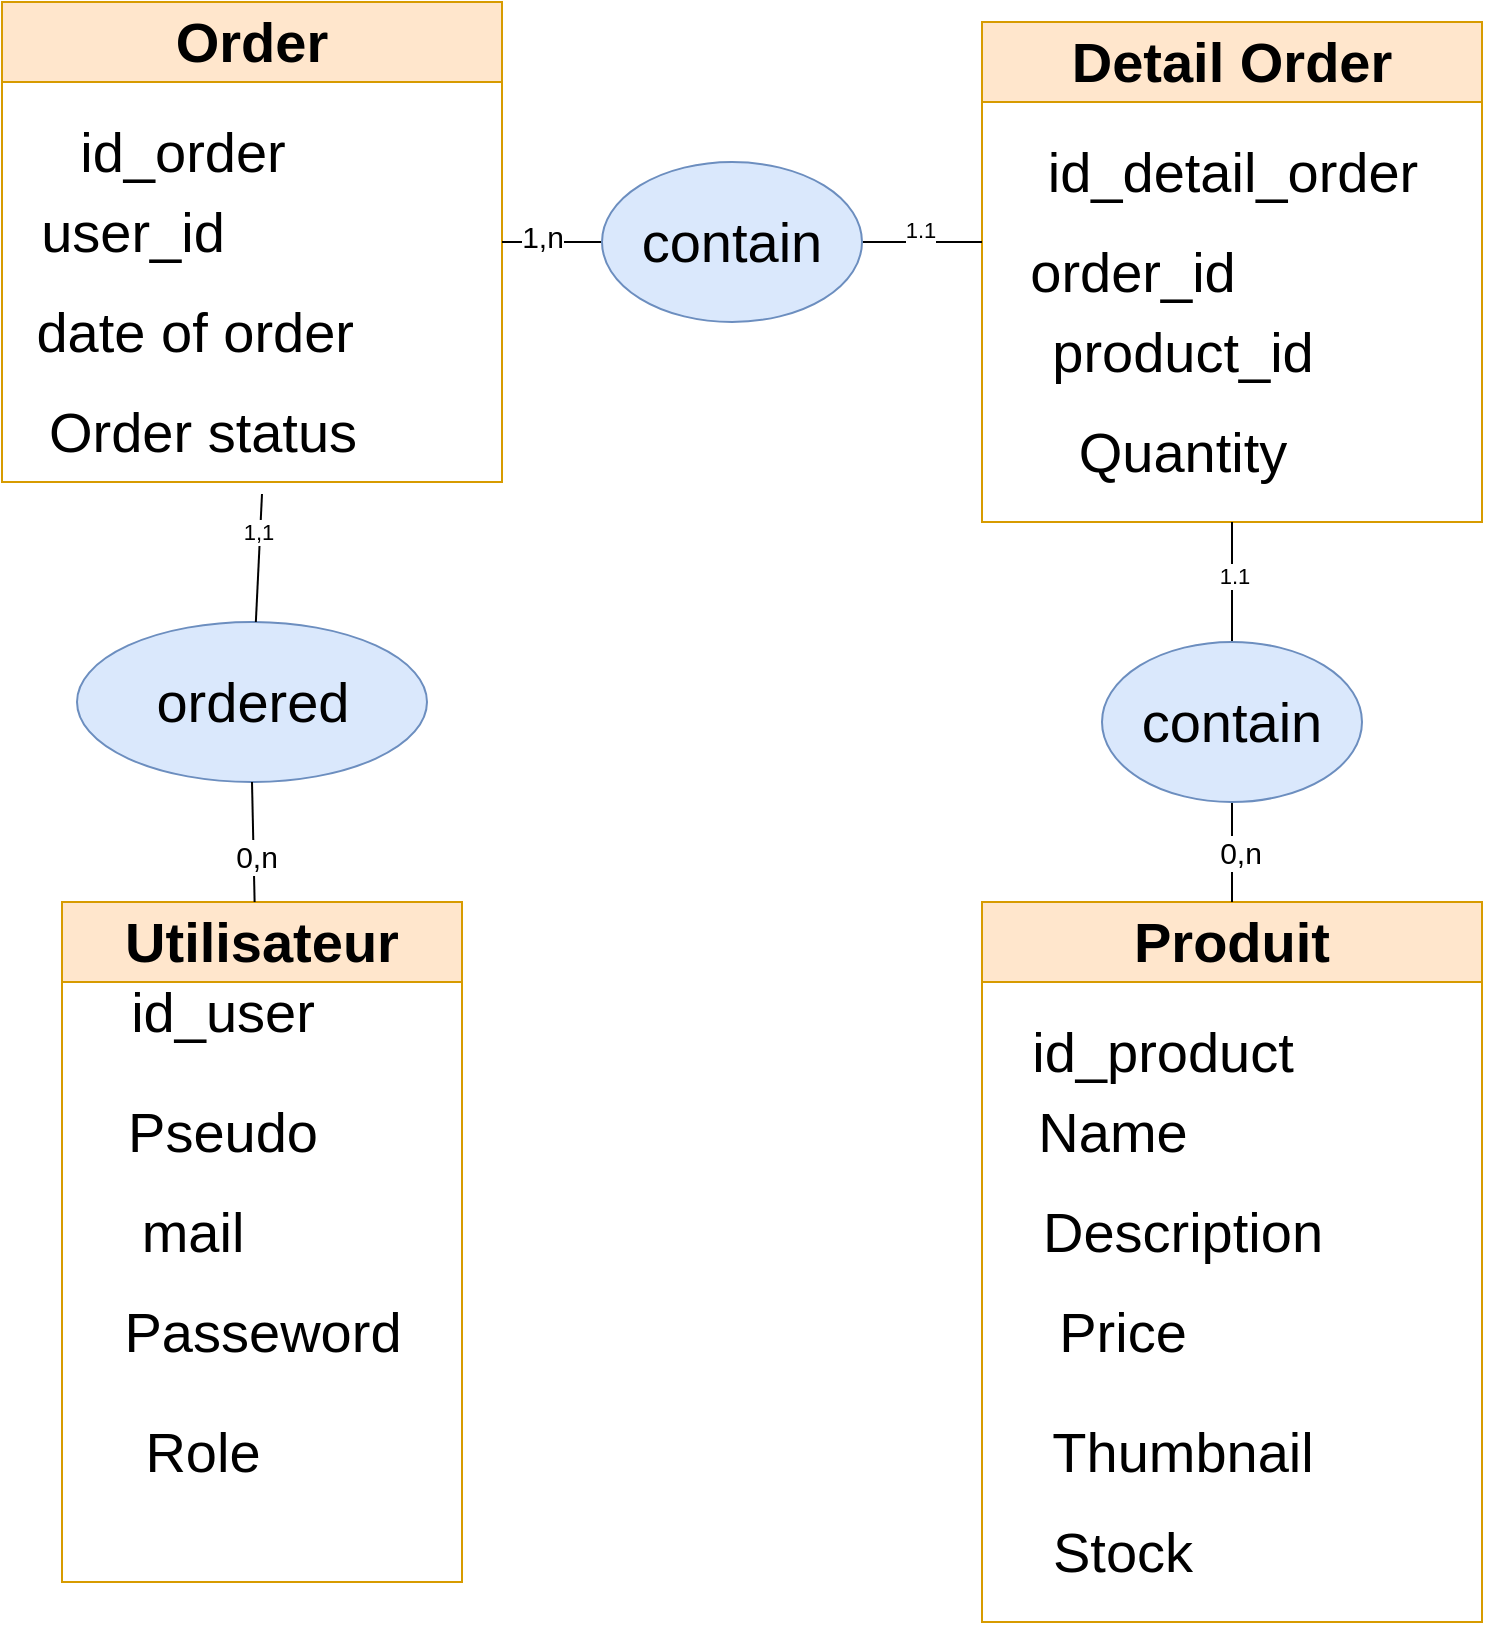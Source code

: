 <mxfile version="22.0.4" type="github">
  <diagram name="Page-1" id="r0-WqExdtS5ZCbGD1Gwn">
    <mxGraphModel dx="1434" dy="1919" grid="1" gridSize="10" guides="1" tooltips="1" connect="1" arrows="1" fold="1" page="1" pageScale="1" pageWidth="827" pageHeight="1169" math="0" shadow="0">
      <root>
        <mxCell id="0" />
        <mxCell id="1" parent="0" />
        <mxCell id="hgrAGrMgJBVK0adbvTiH-1" value="&lt;font style=&quot;font-size: 28px;&quot;&gt;Utilisateur&lt;/font&gt;" style="swimlane;whiteSpace=wrap;html=1;fillColor=#ffe6cc;strokeColor=#d79b00;fontSize=17;startSize=40;" vertex="1" parent="1">
          <mxGeometry x="330" y="-430" width="200" height="340" as="geometry">
            <mxRectangle x="330" y="-430" width="180" height="50" as="alternateBounds" />
          </mxGeometry>
        </mxCell>
        <mxCell id="hgrAGrMgJBVK0adbvTiH-2" value="Pseudo" style="text;html=1;align=center;verticalAlign=middle;resizable=0;points=[];autosize=1;strokeColor=none;fillColor=none;fontSize=28;" vertex="1" parent="hgrAGrMgJBVK0adbvTiH-1">
          <mxGeometry x="20" y="90" width="120" height="50" as="geometry" />
        </mxCell>
        <mxCell id="hgrAGrMgJBVK0adbvTiH-3" value="mail" style="text;html=1;align=center;verticalAlign=middle;resizable=0;points=[];autosize=1;strokeColor=none;fillColor=none;fontSize=28;" vertex="1" parent="hgrAGrMgJBVK0adbvTiH-1">
          <mxGeometry x="30" y="140" width="70" height="50" as="geometry" />
        </mxCell>
        <mxCell id="hgrAGrMgJBVK0adbvTiH-4" value="id_user" style="text;html=1;align=center;verticalAlign=middle;resizable=0;points=[];autosize=1;strokeColor=none;fillColor=none;fontSize=28;" vertex="1" parent="hgrAGrMgJBVK0adbvTiH-1">
          <mxGeometry x="20" y="30" width="120" height="50" as="geometry" />
        </mxCell>
        <mxCell id="hgrAGrMgJBVK0adbvTiH-6" value="Passeword" style="text;html=1;align=center;verticalAlign=middle;resizable=0;points=[];autosize=1;strokeColor=none;fillColor=none;fontSize=28;" vertex="1" parent="hgrAGrMgJBVK0adbvTiH-1">
          <mxGeometry x="20" y="190" width="160" height="50" as="geometry" />
        </mxCell>
        <mxCell id="hgrAGrMgJBVK0adbvTiH-7" value="Role" style="text;html=1;align=center;verticalAlign=middle;resizable=0;points=[];autosize=1;strokeColor=none;fillColor=none;fontSize=28;" vertex="1" parent="hgrAGrMgJBVK0adbvTiH-1">
          <mxGeometry x="30" y="250" width="80" height="50" as="geometry" />
        </mxCell>
        <mxCell id="hgrAGrMgJBVK0adbvTiH-8" value="&lt;span style=&quot;font-size: 28px;&quot;&gt;Produit&lt;/span&gt;" style="swimlane;whiteSpace=wrap;html=1;fillColor=#ffe6cc;strokeColor=#d79b00;fontSize=17;startSize=40;" vertex="1" parent="1">
          <mxGeometry x="790" y="-430" width="250" height="360" as="geometry">
            <mxRectangle x="330" y="-430" width="180" height="50" as="alternateBounds" />
          </mxGeometry>
        </mxCell>
        <mxCell id="hgrAGrMgJBVK0adbvTiH-9" value="Name" style="text;html=1;align=center;verticalAlign=middle;resizable=0;points=[];autosize=1;strokeColor=none;fillColor=none;fontSize=28;" vertex="1" parent="hgrAGrMgJBVK0adbvTiH-8">
          <mxGeometry x="15" y="90" width="100" height="50" as="geometry" />
        </mxCell>
        <mxCell id="hgrAGrMgJBVK0adbvTiH-10" value="Description" style="text;html=1;align=center;verticalAlign=middle;resizable=0;points=[];autosize=1;strokeColor=none;fillColor=none;fontSize=28;" vertex="1" parent="hgrAGrMgJBVK0adbvTiH-8">
          <mxGeometry x="20" y="140" width="160" height="50" as="geometry" />
        </mxCell>
        <mxCell id="hgrAGrMgJBVK0adbvTiH-11" value="id_product" style="text;html=1;align=center;verticalAlign=middle;resizable=0;points=[];autosize=1;strokeColor=none;fillColor=none;fontSize=28;" vertex="1" parent="hgrAGrMgJBVK0adbvTiH-8">
          <mxGeometry x="15" y="50" width="150" height="50" as="geometry" />
        </mxCell>
        <mxCell id="hgrAGrMgJBVK0adbvTiH-12" value="Price" style="text;html=1;align=center;verticalAlign=middle;resizable=0;points=[];autosize=1;strokeColor=none;fillColor=none;fontSize=28;" vertex="1" parent="hgrAGrMgJBVK0adbvTiH-8">
          <mxGeometry x="25" y="190" width="90" height="50" as="geometry" />
        </mxCell>
        <mxCell id="hgrAGrMgJBVK0adbvTiH-13" value="Thumbnail" style="text;html=1;align=center;verticalAlign=middle;resizable=0;points=[];autosize=1;strokeColor=none;fillColor=none;fontSize=28;" vertex="1" parent="hgrAGrMgJBVK0adbvTiH-8">
          <mxGeometry x="25" y="250" width="150" height="50" as="geometry" />
        </mxCell>
        <mxCell id="hgrAGrMgJBVK0adbvTiH-14" value="Stock" style="text;html=1;align=center;verticalAlign=middle;resizable=0;points=[];autosize=1;strokeColor=none;fillColor=none;fontSize=28;" vertex="1" parent="hgrAGrMgJBVK0adbvTiH-8">
          <mxGeometry x="25" y="300" width="90" height="50" as="geometry" />
        </mxCell>
        <mxCell id="hgrAGrMgJBVK0adbvTiH-34" style="edgeStyle=orthogonalEdgeStyle;rounded=0;orthogonalLoop=1;jettySize=auto;html=1;exitX=1;exitY=0.5;exitDx=0;exitDy=0;strokeColor=none;" edge="1" parent="1" source="hgrAGrMgJBVK0adbvTiH-15">
          <mxGeometry relative="1" as="geometry">
            <mxPoint x="650" y="-750" as="targetPoint" />
          </mxGeometry>
        </mxCell>
        <mxCell id="hgrAGrMgJBVK0adbvTiH-15" value="&lt;span style=&quot;font-size: 28px;&quot;&gt;Order&lt;/span&gt;" style="swimlane;whiteSpace=wrap;html=1;fillColor=#ffe6cc;strokeColor=#d79b00;fontSize=17;startSize=40;" vertex="1" parent="1">
          <mxGeometry x="300" y="-880" width="250" height="240" as="geometry">
            <mxRectangle x="330" y="-430" width="180" height="50" as="alternateBounds" />
          </mxGeometry>
        </mxCell>
        <mxCell id="hgrAGrMgJBVK0adbvTiH-16" value="user_id" style="text;html=1;align=center;verticalAlign=middle;resizable=0;points=[];autosize=1;strokeColor=none;fillColor=none;fontSize=28;" vertex="1" parent="hgrAGrMgJBVK0adbvTiH-15">
          <mxGeometry x="5" y="90" width="120" height="50" as="geometry" />
        </mxCell>
        <mxCell id="hgrAGrMgJBVK0adbvTiH-17" value="date of&amp;nbsp;order&amp;nbsp;" style="text;html=1;align=center;verticalAlign=middle;resizable=0;points=[];autosize=1;strokeColor=none;fillColor=none;fontSize=28;" vertex="1" parent="hgrAGrMgJBVK0adbvTiH-15">
          <mxGeometry x="5" y="140" width="190" height="50" as="geometry" />
        </mxCell>
        <mxCell id="hgrAGrMgJBVK0adbvTiH-18" value="id_order" style="text;html=1;align=center;verticalAlign=middle;resizable=0;points=[];autosize=1;strokeColor=none;fillColor=none;fontSize=28;" vertex="1" parent="hgrAGrMgJBVK0adbvTiH-15">
          <mxGeometry x="25" y="50" width="130" height="50" as="geometry" />
        </mxCell>
        <mxCell id="hgrAGrMgJBVK0adbvTiH-22" value="Order status" style="text;html=1;align=center;verticalAlign=middle;resizable=0;points=[];autosize=1;strokeColor=none;fillColor=none;fontSize=28;" vertex="1" parent="hgrAGrMgJBVK0adbvTiH-15">
          <mxGeometry x="10" y="190" width="180" height="50" as="geometry" />
        </mxCell>
        <mxCell id="hgrAGrMgJBVK0adbvTiH-23" value="&lt;span style=&quot;font-size: 28px;&quot;&gt;Detail Order&lt;/span&gt;" style="swimlane;whiteSpace=wrap;html=1;fillColor=#ffe6cc;strokeColor=#d79b00;fontSize=17;startSize=40;" vertex="1" parent="1">
          <mxGeometry x="790" y="-870" width="250" height="250" as="geometry">
            <mxRectangle x="330" y="-430" width="180" height="50" as="alternateBounds" />
          </mxGeometry>
        </mxCell>
        <mxCell id="hgrAGrMgJBVK0adbvTiH-25" value="product_id" style="text;html=1;align=center;verticalAlign=middle;resizable=0;points=[];autosize=1;strokeColor=none;fillColor=none;fontSize=28;" vertex="1" parent="hgrAGrMgJBVK0adbvTiH-23">
          <mxGeometry x="25" y="140" width="150" height="50" as="geometry" />
        </mxCell>
        <mxCell id="hgrAGrMgJBVK0adbvTiH-26" value="order_id" style="text;html=1;align=center;verticalAlign=middle;resizable=0;points=[];autosize=1;strokeColor=none;fillColor=none;fontSize=28;" vertex="1" parent="hgrAGrMgJBVK0adbvTiH-23">
          <mxGeometry x="10" y="100" width="130" height="50" as="geometry" />
        </mxCell>
        <mxCell id="hgrAGrMgJBVK0adbvTiH-27" value="Quantity" style="text;html=1;align=center;verticalAlign=middle;resizable=0;points=[];autosize=1;strokeColor=none;fillColor=none;fontSize=28;" vertex="1" parent="hgrAGrMgJBVK0adbvTiH-23">
          <mxGeometry x="35" y="190" width="130" height="50" as="geometry" />
        </mxCell>
        <mxCell id="hgrAGrMgJBVK0adbvTiH-28" value="id_detail_order" style="text;html=1;align=center;verticalAlign=middle;resizable=0;points=[];autosize=1;strokeColor=none;fillColor=none;fontSize=28;" vertex="1" parent="hgrAGrMgJBVK0adbvTiH-23">
          <mxGeometry x="20" y="50" width="210" height="50" as="geometry" />
        </mxCell>
        <mxCell id="hgrAGrMgJBVK0adbvTiH-31" value="ordered" style="ellipse;whiteSpace=wrap;html=1;fillColor=#dae8fc;strokeColor=#6c8ebf;fontSize=28;" vertex="1" parent="1">
          <mxGeometry x="337.5" y="-570" width="175" height="80" as="geometry" />
        </mxCell>
        <mxCell id="hgrAGrMgJBVK0adbvTiH-36" value="" style="endArrow=none;html=1;rounded=0;exitX=0.5;exitY=1;exitDx=0;exitDy=0;" edge="1" parent="1" source="hgrAGrMgJBVK0adbvTiH-31" target="hgrAGrMgJBVK0adbvTiH-1">
          <mxGeometry width="50" height="50" relative="1" as="geometry">
            <mxPoint x="390" y="-540" as="sourcePoint" />
            <mxPoint x="430" y="-470" as="targetPoint" />
            <Array as="points" />
          </mxGeometry>
        </mxCell>
        <mxCell id="hgrAGrMgJBVK0adbvTiH-39" value="&lt;font style=&quot;font-size: 15px;&quot;&gt;0,n&lt;/font&gt;" style="edgeLabel;html=1;align=center;verticalAlign=middle;resizable=0;points=[];" vertex="1" connectable="0" parent="hgrAGrMgJBVK0adbvTiH-36">
          <mxGeometry x="0.234" y="1" relative="1" as="geometry">
            <mxPoint as="offset" />
          </mxGeometry>
        </mxCell>
        <mxCell id="hgrAGrMgJBVK0adbvTiH-37" value="" style="endArrow=none;html=1;rounded=0;" edge="1" parent="1" source="hgrAGrMgJBVK0adbvTiH-31">
          <mxGeometry width="50" height="50" relative="1" as="geometry">
            <mxPoint x="380" y="-584" as="sourcePoint" />
            <mxPoint x="430" y="-634" as="targetPoint" />
          </mxGeometry>
        </mxCell>
        <mxCell id="hgrAGrMgJBVK0adbvTiH-41" value="1,1" style="edgeLabel;html=1;align=center;verticalAlign=middle;resizable=0;points=[];" vertex="1" connectable="0" parent="1">
          <mxGeometry x="436.797" y="-443.364" as="geometry">
            <mxPoint x="-9" y="-172" as="offset" />
          </mxGeometry>
        </mxCell>
        <mxCell id="hgrAGrMgJBVK0adbvTiH-42" value="" style="endArrow=none;html=1;rounded=0;exitX=1;exitY=0.5;exitDx=0;exitDy=0;" edge="1" parent="1" source="hgrAGrMgJBVK0adbvTiH-15">
          <mxGeometry width="50" height="50" relative="1" as="geometry">
            <mxPoint x="570" y="-760" as="sourcePoint" />
            <mxPoint x="790" y="-760" as="targetPoint" />
          </mxGeometry>
        </mxCell>
        <mxCell id="hgrAGrMgJBVK0adbvTiH-43" value="contain" style="ellipse;whiteSpace=wrap;html=1;fillColor=#dae8fc;strokeColor=#6c8ebf;fontSize=28;" vertex="1" parent="1">
          <mxGeometry x="600" y="-800" width="130" height="80" as="geometry" />
        </mxCell>
        <mxCell id="hgrAGrMgJBVK0adbvTiH-44" value="&lt;font style=&quot;font-size: 15px;&quot;&gt;1,n&lt;/font&gt;" style="edgeLabel;html=1;align=center;verticalAlign=middle;resizable=0;points=[];" vertex="1" connectable="0" parent="1">
          <mxGeometry x="436.797" y="-443.364" as="geometry">
            <mxPoint x="133" y="-320" as="offset" />
          </mxGeometry>
        </mxCell>
        <mxCell id="hgrAGrMgJBVK0adbvTiH-45" value="1.1" style="edgeLabel;html=1;align=center;verticalAlign=middle;resizable=0;points=[];" vertex="1" connectable="0" parent="1">
          <mxGeometry x="749.997" y="-760.004" as="geometry">
            <mxPoint x="9" y="-6" as="offset" />
          </mxGeometry>
        </mxCell>
        <mxCell id="hgrAGrMgJBVK0adbvTiH-47" value="" style="endArrow=none;html=1;rounded=0;entryX=0.5;entryY=1;entryDx=0;entryDy=0;exitX=0.5;exitY=0;exitDx=0;exitDy=0;" edge="1" parent="1" source="hgrAGrMgJBVK0adbvTiH-8" target="hgrAGrMgJBVK0adbvTiH-23">
          <mxGeometry width="50" height="50" relative="1" as="geometry">
            <mxPoint x="800" y="-490" as="sourcePoint" />
            <mxPoint x="850" y="-540" as="targetPoint" />
          </mxGeometry>
        </mxCell>
        <mxCell id="hgrAGrMgJBVK0adbvTiH-48" value="contain" style="ellipse;whiteSpace=wrap;html=1;fillColor=#dae8fc;strokeColor=#6c8ebf;fontSize=28;" vertex="1" parent="1">
          <mxGeometry x="850" y="-560" width="130" height="80" as="geometry" />
        </mxCell>
        <mxCell id="hgrAGrMgJBVK0adbvTiH-49" value="1.1" style="edgeLabel;html=1;align=center;verticalAlign=middle;resizable=0;points=[];" vertex="1" connectable="0" parent="1">
          <mxGeometry x="436.804" y="-443.03" as="geometry">
            <mxPoint x="479" y="-150" as="offset" />
          </mxGeometry>
        </mxCell>
        <mxCell id="hgrAGrMgJBVK0adbvTiH-50" value="&lt;font style=&quot;font-size: 15px;&quot;&gt;0,n&lt;/font&gt;" style="edgeLabel;html=1;align=center;verticalAlign=middle;resizable=0;points=[];" vertex="1" connectable="0" parent="1">
          <mxGeometry x="436.804" y="-442.03" as="geometry">
            <mxPoint x="482" y="-13" as="offset" />
          </mxGeometry>
        </mxCell>
      </root>
    </mxGraphModel>
  </diagram>
</mxfile>
